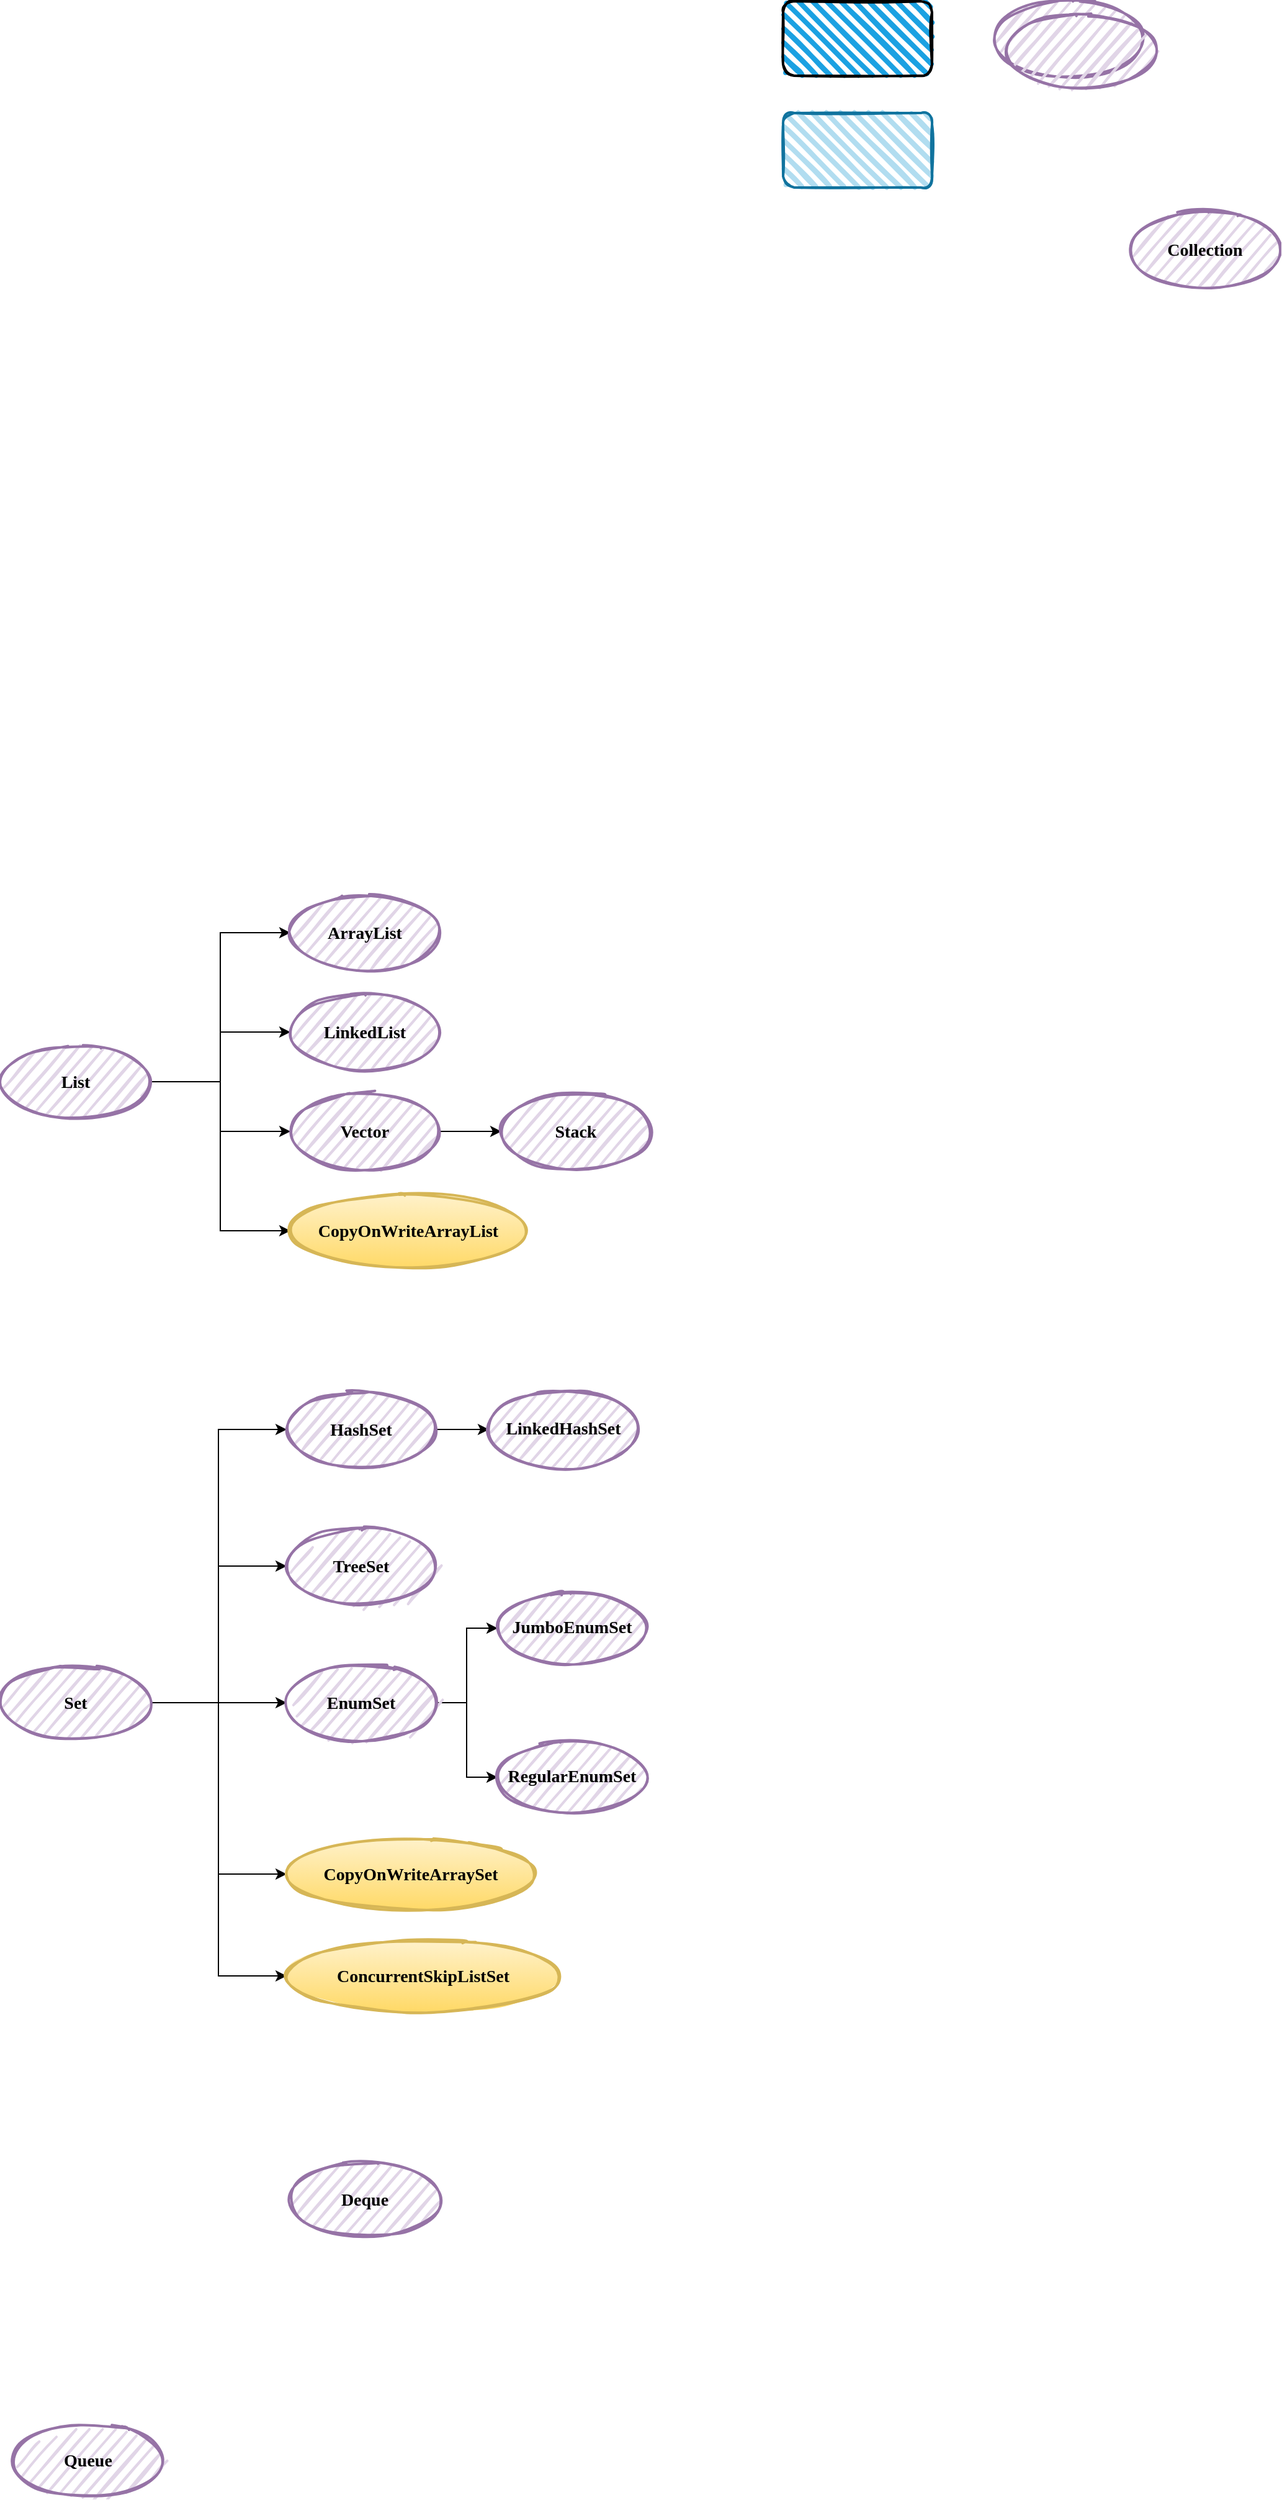 <mxfile version="20.3.7" type="github">
  <diagram id="IV6zwxyijD398F6HN0bB" name="第 1 页">
    <mxGraphModel dx="2391" dy="1012" grid="1" gridSize="10" guides="1" tooltips="1" connect="1" arrows="1" fold="1" page="1" pageScale="1" pageWidth="827" pageHeight="1169" math="0" shadow="0">
      <root>
        <mxCell id="0" />
        <mxCell id="1" parent="0" />
        <mxCell id="DSRnqOe3k9bgnWC6aP-b-1" value="" style="ellipse;whiteSpace=wrap;html=1;strokeWidth=2;fillWeight=2;hachureGap=8;fillColor=#e1d5e7;fillStyle=dots;sketch=1;strokeColor=#9673a6;" vertex="1" parent="1">
          <mxGeometry x="230" y="770" width="120" height="60" as="geometry" />
        </mxCell>
        <mxCell id="DSRnqOe3k9bgnWC6aP-b-2" value="" style="rounded=1;whiteSpace=wrap;html=1;strokeWidth=2;fillWeight=4;hachureGap=8;hachureAngle=45;fillColor=#1ba1e2;sketch=1;" vertex="1" parent="1">
          <mxGeometry x="60" y="770" width="120" height="60" as="geometry" />
        </mxCell>
        <mxCell id="DSRnqOe3k9bgnWC6aP-b-3" value="&lt;span style=&quot;font-size: 14px;&quot;&gt;&lt;b style=&quot;&quot;&gt;&lt;font face=&quot;Lucida Console&quot;&gt;Collection&lt;/font&gt;&lt;/b&gt;&lt;/span&gt;" style="ellipse;whiteSpace=wrap;html=1;strokeWidth=2;fillWeight=2;hachureGap=8;fillColor=#e1d5e7;fillStyle=dots;sketch=1;strokeColor=#9673a6;" vertex="1" parent="1">
          <mxGeometry x="340" y="940" width="120" height="60" as="geometry" />
        </mxCell>
        <mxCell id="DSRnqOe3k9bgnWC6aP-b-4" value="" style="rounded=1;whiteSpace=wrap;html=1;strokeWidth=2;fillWeight=4;hachureGap=8;hachureAngle=45;fillColor=#b1ddf0;sketch=1;strokeColor=#10739e;" vertex="1" parent="1">
          <mxGeometry x="60" y="860" width="120" height="60" as="geometry" />
        </mxCell>
        <mxCell id="DSRnqOe3k9bgnWC6aP-b-43" style="edgeStyle=orthogonalEdgeStyle;rounded=0;orthogonalLoop=1;jettySize=auto;html=1;exitX=1;exitY=0.5;exitDx=0;exitDy=0;entryX=0;entryY=0.5;entryDx=0;entryDy=0;fontFamily=Lucida Console;fontSize=14;" edge="1" parent="1" source="DSRnqOe3k9bgnWC6aP-b-5" target="DSRnqOe3k9bgnWC6aP-b-11">
          <mxGeometry relative="1" as="geometry" />
        </mxCell>
        <mxCell id="DSRnqOe3k9bgnWC6aP-b-44" style="edgeStyle=orthogonalEdgeStyle;rounded=0;orthogonalLoop=1;jettySize=auto;html=1;exitX=1;exitY=0.5;exitDx=0;exitDy=0;entryX=0;entryY=0.5;entryDx=0;entryDy=0;fontFamily=Lucida Console;fontSize=14;" edge="1" parent="1" source="DSRnqOe3k9bgnWC6aP-b-5" target="DSRnqOe3k9bgnWC6aP-b-12">
          <mxGeometry relative="1" as="geometry" />
        </mxCell>
        <mxCell id="DSRnqOe3k9bgnWC6aP-b-45" style="edgeStyle=orthogonalEdgeStyle;rounded=0;orthogonalLoop=1;jettySize=auto;html=1;exitX=1;exitY=0.5;exitDx=0;exitDy=0;entryX=0;entryY=0.5;entryDx=0;entryDy=0;fontFamily=Lucida Console;fontSize=14;" edge="1" parent="1" source="DSRnqOe3k9bgnWC6aP-b-5" target="DSRnqOe3k9bgnWC6aP-b-10">
          <mxGeometry relative="1" as="geometry" />
        </mxCell>
        <mxCell id="DSRnqOe3k9bgnWC6aP-b-46" style="edgeStyle=orthogonalEdgeStyle;rounded=0;orthogonalLoop=1;jettySize=auto;html=1;exitX=1;exitY=0.5;exitDx=0;exitDy=0;entryX=0;entryY=0.5;entryDx=0;entryDy=0;fontFamily=Lucida Console;fontSize=14;" edge="1" parent="1" source="DSRnqOe3k9bgnWC6aP-b-5" target="DSRnqOe3k9bgnWC6aP-b-19">
          <mxGeometry relative="1" as="geometry" />
        </mxCell>
        <mxCell id="DSRnqOe3k9bgnWC6aP-b-5" value="&lt;span style=&quot;font-size: 14px;&quot;&gt;&lt;b style=&quot;&quot;&gt;&lt;font face=&quot;Lucida Console&quot;&gt;List&lt;/font&gt;&lt;/b&gt;&lt;/span&gt;" style="ellipse;whiteSpace=wrap;html=1;strokeWidth=2;fillWeight=2;hachureGap=8;fillColor=#e1d5e7;fillStyle=dots;sketch=1;strokeColor=#9673a6;" vertex="1" parent="1">
          <mxGeometry x="-570" y="1610" width="120" height="60" as="geometry" />
        </mxCell>
        <mxCell id="DSRnqOe3k9bgnWC6aP-b-6" value="" style="ellipse;whiteSpace=wrap;html=1;strokeWidth=2;fillWeight=2;hachureGap=8;fillColor=#e1d5e7;fillStyle=dots;sketch=1;strokeColor=#9673a6;" vertex="1" parent="1">
          <mxGeometry x="240" y="780" width="120" height="60" as="geometry" />
        </mxCell>
        <mxCell id="DSRnqOe3k9bgnWC6aP-b-48" style="edgeStyle=orthogonalEdgeStyle;rounded=0;orthogonalLoop=1;jettySize=auto;html=1;exitX=1;exitY=0.5;exitDx=0;exitDy=0;entryX=0;entryY=0.5;entryDx=0;entryDy=0;fontFamily=Lucida Console;fontSize=14;" edge="1" parent="1" source="DSRnqOe3k9bgnWC6aP-b-7" target="DSRnqOe3k9bgnWC6aP-b-24">
          <mxGeometry relative="1" as="geometry" />
        </mxCell>
        <mxCell id="DSRnqOe3k9bgnWC6aP-b-50" style="edgeStyle=orthogonalEdgeStyle;rounded=0;orthogonalLoop=1;jettySize=auto;html=1;exitX=1;exitY=0.5;exitDx=0;exitDy=0;entryX=0;entryY=0.5;entryDx=0;entryDy=0;fontFamily=Lucida Console;fontSize=14;" edge="1" parent="1" source="DSRnqOe3k9bgnWC6aP-b-7" target="DSRnqOe3k9bgnWC6aP-b-25">
          <mxGeometry relative="1" as="geometry" />
        </mxCell>
        <mxCell id="DSRnqOe3k9bgnWC6aP-b-51" style="edgeStyle=orthogonalEdgeStyle;rounded=0;orthogonalLoop=1;jettySize=auto;html=1;exitX=1;exitY=0.5;exitDx=0;exitDy=0;entryX=0;entryY=0.5;entryDx=0;entryDy=0;fontFamily=Lucida Console;fontSize=14;" edge="1" parent="1" source="DSRnqOe3k9bgnWC6aP-b-7" target="DSRnqOe3k9bgnWC6aP-b-27">
          <mxGeometry relative="1" as="geometry" />
        </mxCell>
        <mxCell id="DSRnqOe3k9bgnWC6aP-b-52" style="edgeStyle=orthogonalEdgeStyle;rounded=0;orthogonalLoop=1;jettySize=auto;html=1;exitX=1;exitY=0.5;exitDx=0;exitDy=0;entryX=0;entryY=0.5;entryDx=0;entryDy=0;fontFamily=Lucida Console;fontSize=14;" edge="1" parent="1" source="DSRnqOe3k9bgnWC6aP-b-7" target="DSRnqOe3k9bgnWC6aP-b-32">
          <mxGeometry relative="1" as="geometry" />
        </mxCell>
        <mxCell id="DSRnqOe3k9bgnWC6aP-b-53" style="edgeStyle=orthogonalEdgeStyle;rounded=0;orthogonalLoop=1;jettySize=auto;html=1;exitX=1;exitY=0.5;exitDx=0;exitDy=0;entryX=0;entryY=0.5;entryDx=0;entryDy=0;fontFamily=Lucida Console;fontSize=14;" edge="1" parent="1" source="DSRnqOe3k9bgnWC6aP-b-7" target="DSRnqOe3k9bgnWC6aP-b-33">
          <mxGeometry relative="1" as="geometry" />
        </mxCell>
        <mxCell id="DSRnqOe3k9bgnWC6aP-b-7" value="&lt;span style=&quot;font-size: 14px;&quot;&gt;&lt;b style=&quot;&quot;&gt;&lt;font face=&quot;Lucida Console&quot;&gt;Set&lt;/font&gt;&lt;/b&gt;&lt;/span&gt;" style="ellipse;whiteSpace=wrap;html=1;strokeWidth=2;fillWeight=2;hachureGap=8;fillColor=#e1d5e7;fillStyle=dots;sketch=1;strokeColor=#9673a6;" vertex="1" parent="1">
          <mxGeometry x="-570" y="2110" width="120" height="60" as="geometry" />
        </mxCell>
        <mxCell id="DSRnqOe3k9bgnWC6aP-b-8" value="&lt;span style=&quot;font-size: 14px;&quot;&gt;&lt;b style=&quot;&quot;&gt;&lt;font face=&quot;Lucida Console&quot;&gt;Queue&lt;/font&gt;&lt;/b&gt;&lt;/span&gt;" style="ellipse;whiteSpace=wrap;html=1;strokeWidth=2;fillWeight=2;hachureGap=8;fillColor=#e1d5e7;fillStyle=dots;sketch=1;strokeColor=#9673a6;" vertex="1" parent="1">
          <mxGeometry x="-560" y="2720" width="120" height="60" as="geometry" />
        </mxCell>
        <mxCell id="DSRnqOe3k9bgnWC6aP-b-9" value="&lt;span style=&quot;font-size: 14px;&quot;&gt;&lt;b style=&quot;&quot;&gt;&lt;font face=&quot;Lucida Console&quot;&gt;Deque&lt;/font&gt;&lt;/b&gt;&lt;/span&gt;" style="ellipse;whiteSpace=wrap;html=1;strokeWidth=2;fillWeight=2;hachureGap=8;fillColor=#e1d5e7;fillStyle=dots;sketch=1;strokeColor=#9673a6;" vertex="1" parent="1">
          <mxGeometry x="-337" y="2510" width="120" height="60" as="geometry" />
        </mxCell>
        <mxCell id="DSRnqOe3k9bgnWC6aP-b-10" value="&lt;span style=&quot;font-size: 14px;&quot;&gt;&lt;b style=&quot;&quot;&gt;&lt;font face=&quot;Lucida Console&quot;&gt;ArrayList&lt;/font&gt;&lt;/b&gt;&lt;/span&gt;" style="ellipse;whiteSpace=wrap;html=1;strokeWidth=2;fillWeight=2;hachureGap=8;fillColor=#e1d5e7;fillStyle=dots;sketch=1;strokeColor=#9673a6;" vertex="1" parent="1">
          <mxGeometry x="-337" y="1490" width="120" height="60" as="geometry" />
        </mxCell>
        <mxCell id="DSRnqOe3k9bgnWC6aP-b-11" value="&lt;span style=&quot;font-size: 14px;&quot;&gt;&lt;b style=&quot;&quot;&gt;&lt;font face=&quot;Lucida Console&quot;&gt;LinkedList&lt;/font&gt;&lt;/b&gt;&lt;/span&gt;" style="ellipse;whiteSpace=wrap;html=1;strokeWidth=2;fillWeight=2;hachureGap=8;fillColor=#e1d5e7;fillStyle=dots;sketch=1;strokeColor=#9673a6;" vertex="1" parent="1">
          <mxGeometry x="-337" y="1570" width="120" height="60" as="geometry" />
        </mxCell>
        <mxCell id="DSRnqOe3k9bgnWC6aP-b-47" style="edgeStyle=orthogonalEdgeStyle;rounded=0;orthogonalLoop=1;jettySize=auto;html=1;exitX=1;exitY=0.5;exitDx=0;exitDy=0;entryX=0;entryY=0.5;entryDx=0;entryDy=0;fontFamily=Lucida Console;fontSize=14;" edge="1" parent="1" source="DSRnqOe3k9bgnWC6aP-b-12" target="DSRnqOe3k9bgnWC6aP-b-13">
          <mxGeometry relative="1" as="geometry" />
        </mxCell>
        <mxCell id="DSRnqOe3k9bgnWC6aP-b-12" value="&lt;span style=&quot;font-size: 14px;&quot;&gt;&lt;b style=&quot;&quot;&gt;&lt;font face=&quot;Lucida Console&quot;&gt;Vector&lt;/font&gt;&lt;/b&gt;&lt;/span&gt;" style="ellipse;whiteSpace=wrap;html=1;strokeWidth=2;fillWeight=2;hachureGap=8;fillColor=#e1d5e7;fillStyle=dots;sketch=1;strokeColor=#9673a6;" vertex="1" parent="1">
          <mxGeometry x="-337" y="1650" width="120" height="60" as="geometry" />
        </mxCell>
        <mxCell id="DSRnqOe3k9bgnWC6aP-b-13" value="&lt;span style=&quot;font-size: 14px;&quot;&gt;&lt;b style=&quot;&quot;&gt;&lt;font face=&quot;Lucida Console&quot;&gt;Stack&lt;/font&gt;&lt;/b&gt;&lt;/span&gt;" style="ellipse;whiteSpace=wrap;html=1;strokeWidth=2;fillWeight=2;hachureGap=8;fillColor=#e1d5e7;fillStyle=dots;sketch=1;strokeColor=#9673a6;" vertex="1" parent="1">
          <mxGeometry x="-167" y="1650" width="120" height="60" as="geometry" />
        </mxCell>
        <mxCell id="DSRnqOe3k9bgnWC6aP-b-19" value="&lt;span style=&quot;font-size: 14px;&quot;&gt;&lt;b style=&quot;&quot;&gt;&lt;font face=&quot;Lucida Console&quot;&gt;CopyOnWriteArrayList&lt;/font&gt;&lt;/b&gt;&lt;/span&gt;" style="ellipse;whiteSpace=wrap;html=1;strokeWidth=2;fillWeight=2;hachureGap=8;fillStyle=dots;sketch=1;fillColor=#fff2cc;strokeColor=#d6b656;gradientColor=#ffd966;" vertex="1" parent="1">
          <mxGeometry x="-337" y="1730" width="190" height="60" as="geometry" />
        </mxCell>
        <mxCell id="DSRnqOe3k9bgnWC6aP-b-55" style="edgeStyle=orthogonalEdgeStyle;rounded=0;orthogonalLoop=1;jettySize=auto;html=1;exitX=1;exitY=0.5;exitDx=0;exitDy=0;entryX=0;entryY=0.5;entryDx=0;entryDy=0;fontFamily=Lucida Console;fontSize=14;" edge="1" parent="1" source="DSRnqOe3k9bgnWC6aP-b-24" target="DSRnqOe3k9bgnWC6aP-b-28">
          <mxGeometry relative="1" as="geometry" />
        </mxCell>
        <mxCell id="DSRnqOe3k9bgnWC6aP-b-24" value="&lt;span style=&quot;font-size: 14px;&quot;&gt;&lt;b style=&quot;&quot;&gt;&lt;font face=&quot;Lucida Console&quot;&gt;HashSet&lt;/font&gt;&lt;/b&gt;&lt;/span&gt;" style="ellipse;whiteSpace=wrap;html=1;strokeWidth=2;fillWeight=2;hachureGap=8;fillColor=#e1d5e7;fillStyle=dots;sketch=1;strokeColor=#9673a6;" vertex="1" parent="1">
          <mxGeometry x="-340" y="1890" width="120" height="60" as="geometry" />
        </mxCell>
        <mxCell id="DSRnqOe3k9bgnWC6aP-b-25" value="&lt;span style=&quot;font-size: 14px;&quot;&gt;&lt;b style=&quot;&quot;&gt;&lt;font face=&quot;Lucida Console&quot;&gt;TreeSet&lt;/font&gt;&lt;/b&gt;&lt;/span&gt;" style="ellipse;whiteSpace=wrap;html=1;strokeWidth=2;fillWeight=2;hachureGap=8;fillColor=#e1d5e7;fillStyle=dots;sketch=1;strokeColor=#9673a6;" vertex="1" parent="1">
          <mxGeometry x="-340" y="2000" width="120" height="60" as="geometry" />
        </mxCell>
        <mxCell id="DSRnqOe3k9bgnWC6aP-b-56" style="edgeStyle=orthogonalEdgeStyle;rounded=0;orthogonalLoop=1;jettySize=auto;html=1;exitX=1;exitY=0.5;exitDx=0;exitDy=0;entryX=0;entryY=0.5;entryDx=0;entryDy=0;fontFamily=Lucida Console;fontSize=14;" edge="1" parent="1" source="DSRnqOe3k9bgnWC6aP-b-27" target="DSRnqOe3k9bgnWC6aP-b-29">
          <mxGeometry relative="1" as="geometry" />
        </mxCell>
        <mxCell id="DSRnqOe3k9bgnWC6aP-b-57" style="edgeStyle=orthogonalEdgeStyle;rounded=0;orthogonalLoop=1;jettySize=auto;html=1;exitX=1;exitY=0.5;exitDx=0;exitDy=0;entryX=0;entryY=0.5;entryDx=0;entryDy=0;fontFamily=Lucida Console;fontSize=14;" edge="1" parent="1" source="DSRnqOe3k9bgnWC6aP-b-27" target="DSRnqOe3k9bgnWC6aP-b-31">
          <mxGeometry relative="1" as="geometry" />
        </mxCell>
        <mxCell id="DSRnqOe3k9bgnWC6aP-b-27" value="&lt;span style=&quot;font-size: 14px;&quot;&gt;&lt;b style=&quot;&quot;&gt;&lt;font face=&quot;Lucida Console&quot;&gt;EnumSet&lt;/font&gt;&lt;/b&gt;&lt;/span&gt;" style="ellipse;whiteSpace=wrap;html=1;strokeWidth=2;fillWeight=2;hachureGap=8;fillColor=#e1d5e7;fillStyle=dots;sketch=1;strokeColor=#9673a6;" vertex="1" parent="1">
          <mxGeometry x="-340" y="2110" width="120" height="60" as="geometry" />
        </mxCell>
        <mxCell id="DSRnqOe3k9bgnWC6aP-b-28" value="&lt;font face=&quot;Lucida Console&quot;&gt;&lt;span style=&quot;font-size: 14px;&quot;&gt;&lt;b&gt;LinkedHashSet&lt;/b&gt;&lt;/span&gt;&lt;/font&gt;" style="ellipse;whiteSpace=wrap;html=1;strokeWidth=2;fillWeight=2;hachureGap=8;fillColor=#e1d5e7;fillStyle=dots;sketch=1;strokeColor=#9673a6;" vertex="1" parent="1">
          <mxGeometry x="-177" y="1890" width="120" height="60" as="geometry" />
        </mxCell>
        <mxCell id="DSRnqOe3k9bgnWC6aP-b-29" value="&lt;font face=&quot;Lucida Console&quot;&gt;&lt;span style=&quot;font-size: 14px;&quot;&gt;&lt;b&gt;JumboEnumSet&lt;/b&gt;&lt;/span&gt;&lt;/font&gt;" style="ellipse;whiteSpace=wrap;html=1;strokeWidth=2;fillWeight=2;hachureGap=8;fillColor=#e1d5e7;fillStyle=dots;sketch=1;strokeColor=#9673a6;" vertex="1" parent="1">
          <mxGeometry x="-170" y="2050" width="120" height="60" as="geometry" />
        </mxCell>
        <mxCell id="DSRnqOe3k9bgnWC6aP-b-31" value="&lt;font face=&quot;Lucida Console&quot;&gt;&lt;span style=&quot;font-size: 14px;&quot;&gt;&lt;b&gt;RegularEnumSet&lt;/b&gt;&lt;/span&gt;&lt;/font&gt;" style="ellipse;whiteSpace=wrap;html=1;strokeWidth=2;fillWeight=2;hachureGap=8;fillColor=#e1d5e7;fillStyle=dots;sketch=1;strokeColor=#9673a6;" vertex="1" parent="1">
          <mxGeometry x="-170" y="2170" width="120" height="60" as="geometry" />
        </mxCell>
        <mxCell id="DSRnqOe3k9bgnWC6aP-b-32" value="&lt;span style=&quot;font-size: 14px;&quot;&gt;&lt;b style=&quot;&quot;&gt;&lt;font face=&quot;Lucida Console&quot;&gt;CopyOnWriteArraySet&lt;/font&gt;&lt;/b&gt;&lt;/span&gt;" style="ellipse;whiteSpace=wrap;html=1;strokeWidth=2;fillWeight=2;hachureGap=8;fillColor=#fff2cc;fillStyle=dots;sketch=1;strokeColor=#d6b656;gradientColor=#ffd966;" vertex="1" parent="1">
          <mxGeometry x="-340" y="2248" width="200" height="60" as="geometry" />
        </mxCell>
        <mxCell id="DSRnqOe3k9bgnWC6aP-b-33" value="&lt;span style=&quot;font-size: 14px;&quot;&gt;&lt;b style=&quot;&quot;&gt;&lt;font face=&quot;Lucida Console&quot;&gt;ConcurrentSkipListSet&lt;/font&gt;&lt;/b&gt;&lt;/span&gt;" style="ellipse;whiteSpace=wrap;html=1;strokeWidth=2;fillWeight=2;hachureGap=8;fillColor=#fff2cc;fillStyle=dots;sketch=1;strokeColor=#d6b656;gradientColor=#ffd966;" vertex="1" parent="1">
          <mxGeometry x="-340" y="2330" width="220" height="60" as="geometry" />
        </mxCell>
      </root>
    </mxGraphModel>
  </diagram>
</mxfile>
